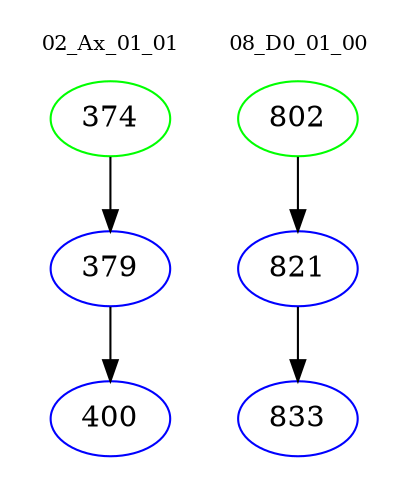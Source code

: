digraph{
subgraph cluster_0 {
color = white
label = "02_Ax_01_01";
fontsize=10;
T0_374 [label="374", color="green"]
T0_374 -> T0_379 [color="black"]
T0_379 [label="379", color="blue"]
T0_379 -> T0_400 [color="black"]
T0_400 [label="400", color="blue"]
}
subgraph cluster_1 {
color = white
label = "08_D0_01_00";
fontsize=10;
T1_802 [label="802", color="green"]
T1_802 -> T1_821 [color="black"]
T1_821 [label="821", color="blue"]
T1_821 -> T1_833 [color="black"]
T1_833 [label="833", color="blue"]
}
}
